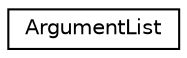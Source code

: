 digraph G
{
  edge [fontname="Helvetica",fontsize="10",labelfontname="Helvetica",labelfontsize="10"];
  node [fontname="Helvetica",fontsize="10",shape=record];
  rankdir=LR;
  Node1 [label="ArgumentList",height=0.2,width=0.4,color="black", fillcolor="white", style="filled",URL="$class_argument_list.html"];
}
